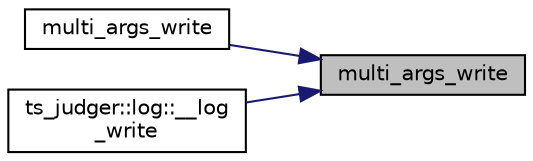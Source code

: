 digraph "multi_args_write"
{
 // LATEX_PDF_SIZE
  edge [fontname="Helvetica",fontsize="10",labelfontname="Helvetica",labelfontsize="10"];
  node [fontname="Helvetica",fontsize="10",shape=record];
  rankdir="RL";
  Node18 [label="multi_args_write",height=0.2,width=0.4,color="black", fillcolor="grey75", style="filled", fontcolor="black",tooltip=" "];
  Node18 -> Node19 [dir="back",color="midnightblue",fontsize="10",style="solid",fontname="Helvetica"];
  Node19 [label="multi_args_write",height=0.2,width=0.4,color="black", fillcolor="white", style="filled",URL="$logger_8hpp.html#ae9a6d5e4d33cefafe6ccffea05fa3f32",tooltip=" "];
  Node18 -> Node20 [dir="back",color="midnightblue",fontsize="10",style="solid",fontname="Helvetica"];
  Node20 [label="ts_judger::log::__log\l_write",height=0.2,width=0.4,color="black", fillcolor="white", style="filled",URL="$namespacets__judger_1_1log.html#a2d71b62b95d69e9284546bad039bf93e",tooltip=" "];
}
